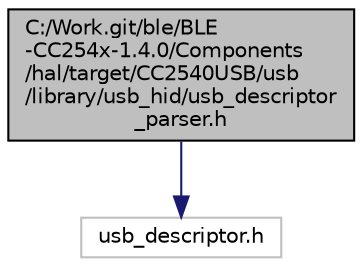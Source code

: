 digraph "C:/Work.git/ble/BLE-CC254x-1.4.0/Components/hal/target/CC2540USB/usb/library/usb_hid/usb_descriptor_parser.h"
{
  edge [fontname="Helvetica",fontsize="10",labelfontname="Helvetica",labelfontsize="10"];
  node [fontname="Helvetica",fontsize="10",shape=record];
  Node1 [label="C:/Work.git/ble/BLE\l-CC254x-1.4.0/Components\l/hal/target/CC2540USB/usb\l/library/usb_hid/usb_descriptor\l_parser.h",height=0.2,width=0.4,color="black", fillcolor="grey75", style="filled" fontcolor="black"];
  Node1 -> Node2 [color="midnightblue",fontsize="10",style="solid",fontname="Helvetica"];
  Node2 [label="usb_descriptor.h",height=0.2,width=0.4,color="grey75", fillcolor="white", style="filled"];
}
